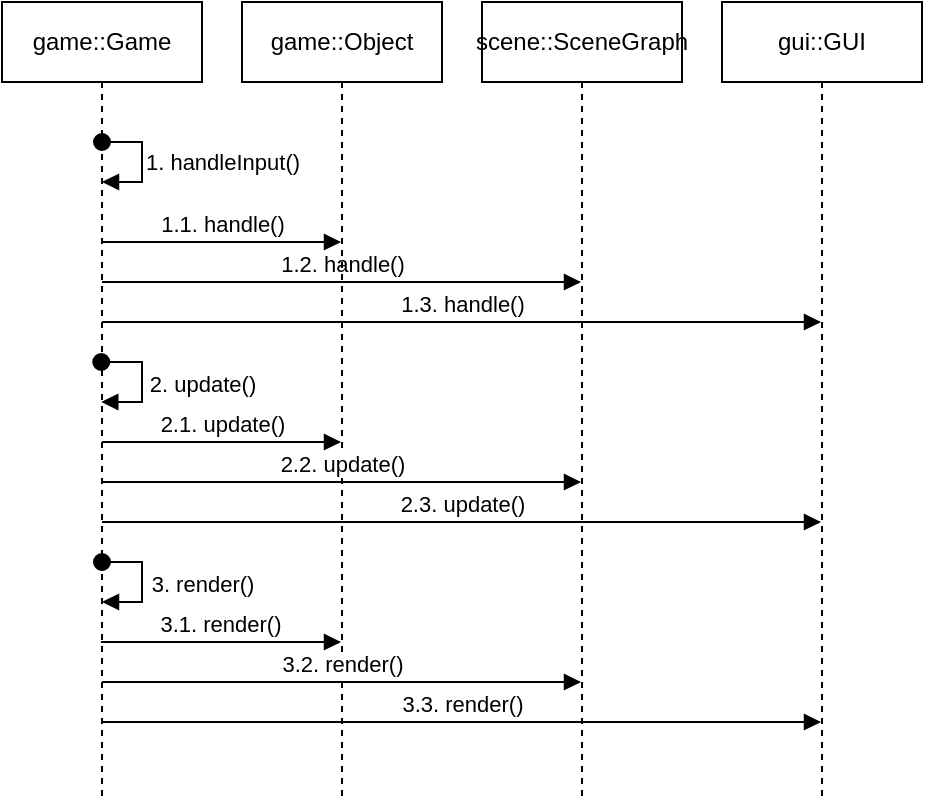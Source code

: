 <mxfile version="19.0.3" type="device"><diagram id="gnkG7hVceO8vTR8y9bDw" name="Page-1"><mxGraphModel dx="1778" dy="953" grid="1" gridSize="10" guides="1" tooltips="1" connect="1" arrows="1" fold="1" page="1" pageScale="1" pageWidth="827" pageHeight="1169" math="0" shadow="0"><root><mxCell id="0"/><mxCell id="1" parent="0"/><mxCell id="twEasFzKeCw0y9MVfiYx-1" value="game::Game" style="shape=umlLifeline;perimeter=lifelinePerimeter;whiteSpace=wrap;html=1;container=1;collapsible=0;recursiveResize=0;outlineConnect=0;" vertex="1" parent="1"><mxGeometry x="40" y="40" width="100" height="400" as="geometry"/></mxCell><mxCell id="twEasFzKeCw0y9MVfiYx-6" value="1.1. handle()" style="html=1;verticalAlign=bottom;endArrow=block;rounded=0;" edge="1" parent="twEasFzKeCw0y9MVfiYx-1" target="twEasFzKeCw0y9MVfiYx-2"><mxGeometry width="80" relative="1" as="geometry"><mxPoint x="50" y="120" as="sourcePoint"/><mxPoint x="130" y="120" as="targetPoint"/></mxGeometry></mxCell><mxCell id="twEasFzKeCw0y9MVfiYx-7" value="1.2. handle()" style="html=1;verticalAlign=bottom;endArrow=block;rounded=0;" edge="1" parent="twEasFzKeCw0y9MVfiYx-1" target="twEasFzKeCw0y9MVfiYx-4"><mxGeometry width="80" relative="1" as="geometry"><mxPoint x="50" y="140" as="sourcePoint"/><mxPoint x="130" y="140" as="targetPoint"/></mxGeometry></mxCell><mxCell id="twEasFzKeCw0y9MVfiYx-8" value="1.3. handle()" style="html=1;verticalAlign=bottom;endArrow=block;rounded=0;" edge="1" parent="twEasFzKeCw0y9MVfiYx-1" target="twEasFzKeCw0y9MVfiYx-3"><mxGeometry width="80" relative="1" as="geometry"><mxPoint x="50" y="160" as="sourcePoint"/><mxPoint x="130" y="160" as="targetPoint"/></mxGeometry></mxCell><mxCell id="twEasFzKeCw0y9MVfiYx-14" value="3. render()" style="html=1;verticalAlign=bottom;startArrow=oval;startFill=1;endArrow=block;startSize=8;rounded=0;" edge="1" parent="twEasFzKeCw0y9MVfiYx-1" target="twEasFzKeCw0y9MVfiYx-1"><mxGeometry x="0.337" y="-30" width="60" relative="1" as="geometry"><mxPoint x="50" y="280" as="sourcePoint"/><mxPoint x="51" y="311" as="targetPoint"/><Array as="points"><mxPoint x="70" y="280"/><mxPoint x="70" y="300"/></Array><mxPoint x="30" y="30" as="offset"/></mxGeometry></mxCell><mxCell id="twEasFzKeCw0y9MVfiYx-2" value="game::Object" style="shape=umlLifeline;perimeter=lifelinePerimeter;whiteSpace=wrap;html=1;container=1;collapsible=0;recursiveResize=0;outlineConnect=0;" vertex="1" parent="1"><mxGeometry x="160" y="40" width="100" height="400" as="geometry"/></mxCell><mxCell id="twEasFzKeCw0y9MVfiYx-3" value="gui::GUI" style="shape=umlLifeline;perimeter=lifelinePerimeter;whiteSpace=wrap;html=1;container=1;collapsible=0;recursiveResize=0;outlineConnect=0;" vertex="1" parent="1"><mxGeometry x="400" y="40" width="100" height="400" as="geometry"/></mxCell><mxCell id="twEasFzKeCw0y9MVfiYx-4" value="scene::SceneGraph" style="shape=umlLifeline;perimeter=lifelinePerimeter;whiteSpace=wrap;html=1;container=1;collapsible=0;recursiveResize=0;outlineConnect=0;" vertex="1" parent="1"><mxGeometry x="280" y="40" width="100" height="400" as="geometry"/></mxCell><mxCell id="twEasFzKeCw0y9MVfiYx-5" value="1. handleInput()" style="html=1;verticalAlign=bottom;startArrow=oval;startFill=1;endArrow=block;startSize=8;rounded=0;" edge="1" parent="1" source="twEasFzKeCw0y9MVfiYx-1" target="twEasFzKeCw0y9MVfiYx-1"><mxGeometry x="0.247" y="-40" width="60" relative="1" as="geometry"><mxPoint x="90" y="110" as="sourcePoint"/><mxPoint x="150" y="110" as="targetPoint"/><Array as="points"><mxPoint x="110" y="110"/><mxPoint x="110" y="130"/></Array><mxPoint x="80" y="1" as="offset"/></mxGeometry></mxCell><mxCell id="twEasFzKeCw0y9MVfiYx-10" value="2. update()" style="html=1;verticalAlign=bottom;startArrow=oval;startFill=1;endArrow=block;startSize=8;rounded=0;" edge="1" parent="1"><mxGeometry x="0.334" y="-30" width="60" relative="1" as="geometry"><mxPoint x="89.63" y="220" as="sourcePoint"/><mxPoint x="89.63" y="240.0" as="targetPoint"/><Array as="points"><mxPoint x="110" y="220"/><mxPoint x="110" y="240"/></Array><mxPoint x="30" y="30" as="offset"/></mxGeometry></mxCell><mxCell id="twEasFzKeCw0y9MVfiYx-11" value="2.1. update()" style="html=1;verticalAlign=bottom;endArrow=block;rounded=0;" edge="1" parent="1" source="twEasFzKeCw0y9MVfiYx-1" target="twEasFzKeCw0y9MVfiYx-2"><mxGeometry width="80" relative="1" as="geometry"><mxPoint x="90" y="260" as="sourcePoint"/><mxPoint x="170" y="260" as="targetPoint"/><Array as="points"><mxPoint x="150" y="260"/></Array></mxGeometry></mxCell><mxCell id="twEasFzKeCw0y9MVfiYx-12" value="2.2. update()" style="html=1;verticalAlign=bottom;endArrow=block;rounded=0;" edge="1" parent="1" source="twEasFzKeCw0y9MVfiYx-1" target="twEasFzKeCw0y9MVfiYx-4"><mxGeometry width="80" relative="1" as="geometry"><mxPoint x="90" y="290" as="sourcePoint"/><mxPoint x="170" y="290" as="targetPoint"/><Array as="points"><mxPoint x="200" y="280"/></Array></mxGeometry></mxCell><mxCell id="twEasFzKeCw0y9MVfiYx-13" value="2.3. update()" style="html=1;verticalAlign=bottom;endArrow=block;rounded=0;" edge="1" parent="1" source="twEasFzKeCw0y9MVfiYx-1" target="twEasFzKeCw0y9MVfiYx-3"><mxGeometry width="80" relative="1" as="geometry"><mxPoint x="90" y="300" as="sourcePoint"/><mxPoint x="170" y="300" as="targetPoint"/><Array as="points"><mxPoint x="260" y="300"/></Array></mxGeometry></mxCell><mxCell id="twEasFzKeCw0y9MVfiYx-15" value="3.1. render()" style="html=1;verticalAlign=bottom;endArrow=block;rounded=0;" edge="1" parent="1"><mxGeometry width="80" relative="1" as="geometry"><mxPoint x="89.447" y="360" as="sourcePoint"/><mxPoint x="209.5" y="360" as="targetPoint"/><Array as="points"><mxPoint x="200" y="360"/></Array></mxGeometry></mxCell><mxCell id="twEasFzKeCw0y9MVfiYx-16" value="3.2. render()" style="html=1;verticalAlign=bottom;endArrow=block;rounded=0;" edge="1" parent="1" source="twEasFzKeCw0y9MVfiYx-1" target="twEasFzKeCw0y9MVfiYx-4"><mxGeometry width="80" relative="1" as="geometry"><mxPoint x="90" y="380" as="sourcePoint"/><mxPoint x="170" y="380" as="targetPoint"/><Array as="points"><mxPoint x="180" y="380"/></Array></mxGeometry></mxCell><mxCell id="twEasFzKeCw0y9MVfiYx-17" value="3.3. render()" style="html=1;verticalAlign=bottom;endArrow=block;rounded=0;" edge="1" parent="1" source="twEasFzKeCw0y9MVfiYx-1" target="twEasFzKeCw0y9MVfiYx-3"><mxGeometry width="80" relative="1" as="geometry"><mxPoint x="90" y="400" as="sourcePoint"/><mxPoint x="170" y="400" as="targetPoint"/><Array as="points"><mxPoint x="250" y="400"/></Array></mxGeometry></mxCell></root></mxGraphModel></diagram></mxfile>